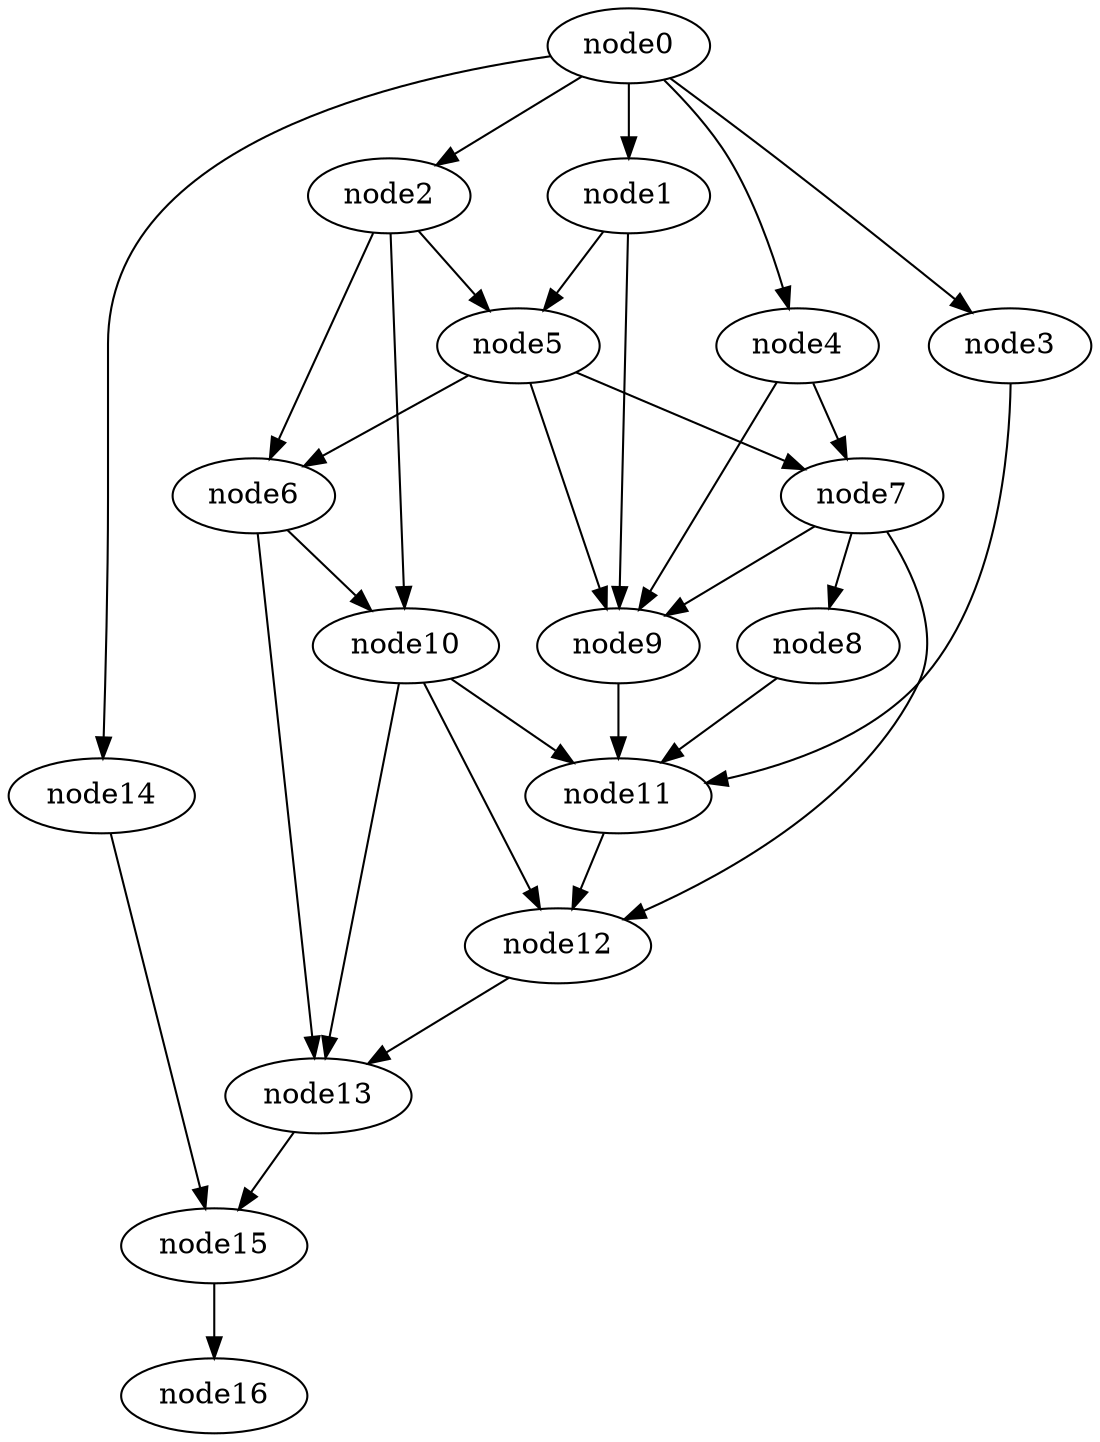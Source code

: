 digraph g{
	node16
	node15 -> node16
	node14 -> node15
	node13 -> node15
	node12 -> node13
	node11 -> node12
	node10 -> node13
	node10 -> node12
	node10 -> node11
	node9 -> node11
	node8 -> node11
	node7 -> node12
	node7 -> node9
	node7 -> node8
	node6 -> node13
	node6 -> node10
	node5 -> node9
	node5 -> node7
	node5 -> node6
	node4 -> node9
	node4 -> node7
	node3 -> node11
	node2 -> node10
	node2 -> node6
	node2 -> node5
	node1 -> node9
	node1 -> node5
	node0 -> node14
	node0 -> node4
	node0 -> node3
	node0 -> node2
	node0 -> node1
}
